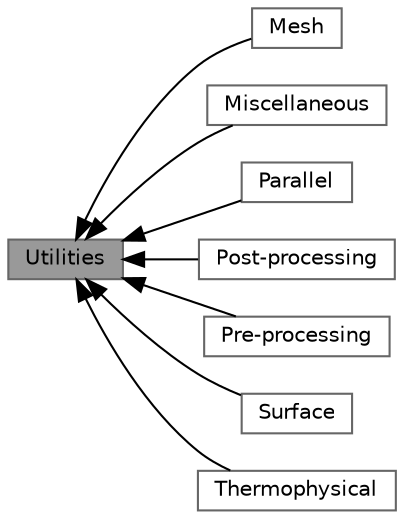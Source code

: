 digraph "Utilities"
{
 // LATEX_PDF_SIZE
  bgcolor="transparent";
  edge [fontname=Helvetica,fontsize=10,labelfontname=Helvetica,labelfontsize=10];
  node [fontname=Helvetica,fontsize=10,shape=box,height=0.2,width=0.4];
  rankdir=LR;
  Node2 [id="Node000002",label="Mesh",height=0.2,width=0.4,color="grey40", fillcolor="white", style="filled",URL="$group__grpMeshUtilities.html",tooltip=" "];
  Node3 [id="Node000003",label="Miscellaneous",height=0.2,width=0.4,color="grey40", fillcolor="white", style="filled",URL="$group__grpMiscUtilities.html",tooltip=" "];
  Node4 [id="Node000004",label="Parallel",height=0.2,width=0.4,color="grey40", fillcolor="white", style="filled",URL="$group__grpParallelUtilities.html",tooltip=" "];
  Node5 [id="Node000005",label="Post-processing",height=0.2,width=0.4,color="grey40", fillcolor="white", style="filled",URL="$group__grpPostProcessingUtilities.html",tooltip=" "];
  Node6 [id="Node000006",label="Pre-processing",height=0.2,width=0.4,color="grey40", fillcolor="white", style="filled",URL="$group__grpPreProcessingUtilities.html",tooltip=" "];
  Node7 [id="Node000007",label="Surface",height=0.2,width=0.4,color="grey40", fillcolor="white", style="filled",URL="$group__grpSurfaceUtilities.html",tooltip=" "];
  Node8 [id="Node000008",label="Thermophysical",height=0.2,width=0.4,color="grey40", fillcolor="white", style="filled",URL="$group__grpThermophysicalUtilities.html",tooltip=" "];
  Node1 [id="Node000001",label="Utilities",height=0.2,width=0.4,color="gray40", fillcolor="grey60", style="filled", fontcolor="black",tooltip=" "];
  Node1->Node2 [shape=plaintext, dir="back", style="solid"];
  Node1->Node3 [shape=plaintext, dir="back", style="solid"];
  Node1->Node4 [shape=plaintext, dir="back", style="solid"];
  Node1->Node5 [shape=plaintext, dir="back", style="solid"];
  Node1->Node6 [shape=plaintext, dir="back", style="solid"];
  Node1->Node7 [shape=plaintext, dir="back", style="solid"];
  Node1->Node8 [shape=plaintext, dir="back", style="solid"];
}
